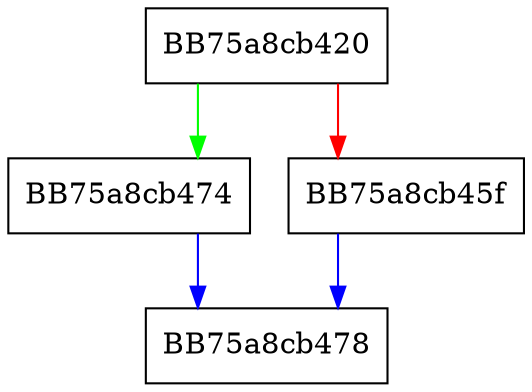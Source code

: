 digraph translate {
  node [shape="box"];
  graph [splines=ortho];
  BB75a8cb420 -> BB75a8cb474 [color="green"];
  BB75a8cb420 -> BB75a8cb45f [color="red"];
  BB75a8cb45f -> BB75a8cb478 [color="blue"];
  BB75a8cb474 -> BB75a8cb478 [color="blue"];
}